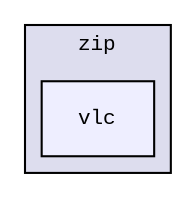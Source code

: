 digraph "src/zip/vlc" {
  compound=true
  node [ fontsize="10", fontname="CourierNew"];
  edge [ labelfontsize="10", labelfontname="CourierNew"];
  subgraph clusterdir_9f212bb07e66dc403da475347814e4ac {
    graph [ bgcolor="#ddddee", pencolor="black", label="zip" fontname="CourierNew", fontsize="10", URL="dir_9f212bb07e66dc403da475347814e4ac.html"]
  dir_86183a26fc6b7f2911fa3d58ab77afc6 [shape=box, label="vlc", style="filled", fillcolor="#eeeeff", pencolor="black", URL="dir_86183a26fc6b7f2911fa3d58ab77afc6.html"];
  }
}
